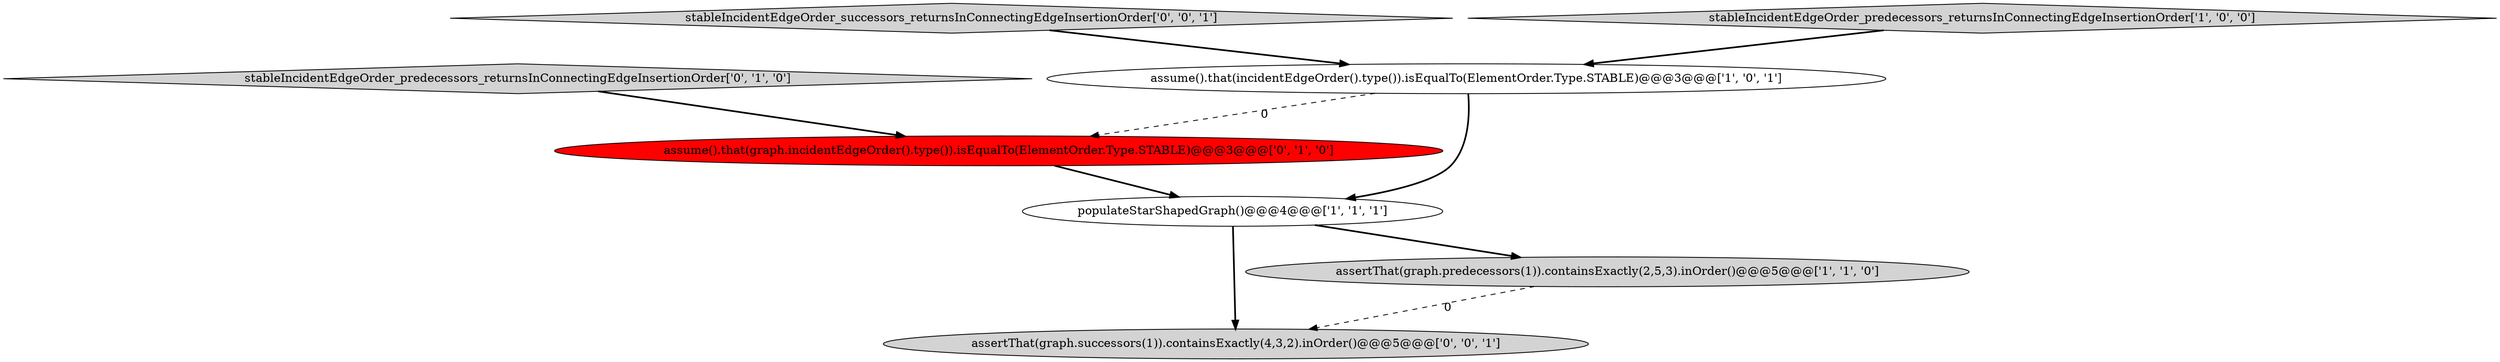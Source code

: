 digraph {
7 [style = filled, label = "assertThat(graph.successors(1)).containsExactly(4,3,2).inOrder()@@@5@@@['0', '0', '1']", fillcolor = lightgray, shape = ellipse image = "AAA0AAABBB3BBB"];
1 [style = filled, label = "assertThat(graph.predecessors(1)).containsExactly(2,5,3).inOrder()@@@5@@@['1', '1', '0']", fillcolor = lightgray, shape = ellipse image = "AAA0AAABBB1BBB"];
6 [style = filled, label = "stableIncidentEdgeOrder_successors_returnsInConnectingEdgeInsertionOrder['0', '0', '1']", fillcolor = lightgray, shape = diamond image = "AAA0AAABBB3BBB"];
3 [style = filled, label = "stableIncidentEdgeOrder_predecessors_returnsInConnectingEdgeInsertionOrder['1', '0', '0']", fillcolor = lightgray, shape = diamond image = "AAA0AAABBB1BBB"];
0 [style = filled, label = "assume().that(incidentEdgeOrder().type()).isEqualTo(ElementOrder.Type.STABLE)@@@3@@@['1', '0', '1']", fillcolor = white, shape = ellipse image = "AAA0AAABBB1BBB"];
5 [style = filled, label = "assume().that(graph.incidentEdgeOrder().type()).isEqualTo(ElementOrder.Type.STABLE)@@@3@@@['0', '1', '0']", fillcolor = red, shape = ellipse image = "AAA1AAABBB2BBB"];
2 [style = filled, label = "populateStarShapedGraph()@@@4@@@['1', '1', '1']", fillcolor = white, shape = ellipse image = "AAA0AAABBB1BBB"];
4 [style = filled, label = "stableIncidentEdgeOrder_predecessors_returnsInConnectingEdgeInsertionOrder['0', '1', '0']", fillcolor = lightgray, shape = diamond image = "AAA0AAABBB2BBB"];
5->2 [style = bold, label=""];
6->0 [style = bold, label=""];
2->7 [style = bold, label=""];
1->7 [style = dashed, label="0"];
0->5 [style = dashed, label="0"];
4->5 [style = bold, label=""];
2->1 [style = bold, label=""];
3->0 [style = bold, label=""];
0->2 [style = bold, label=""];
}
